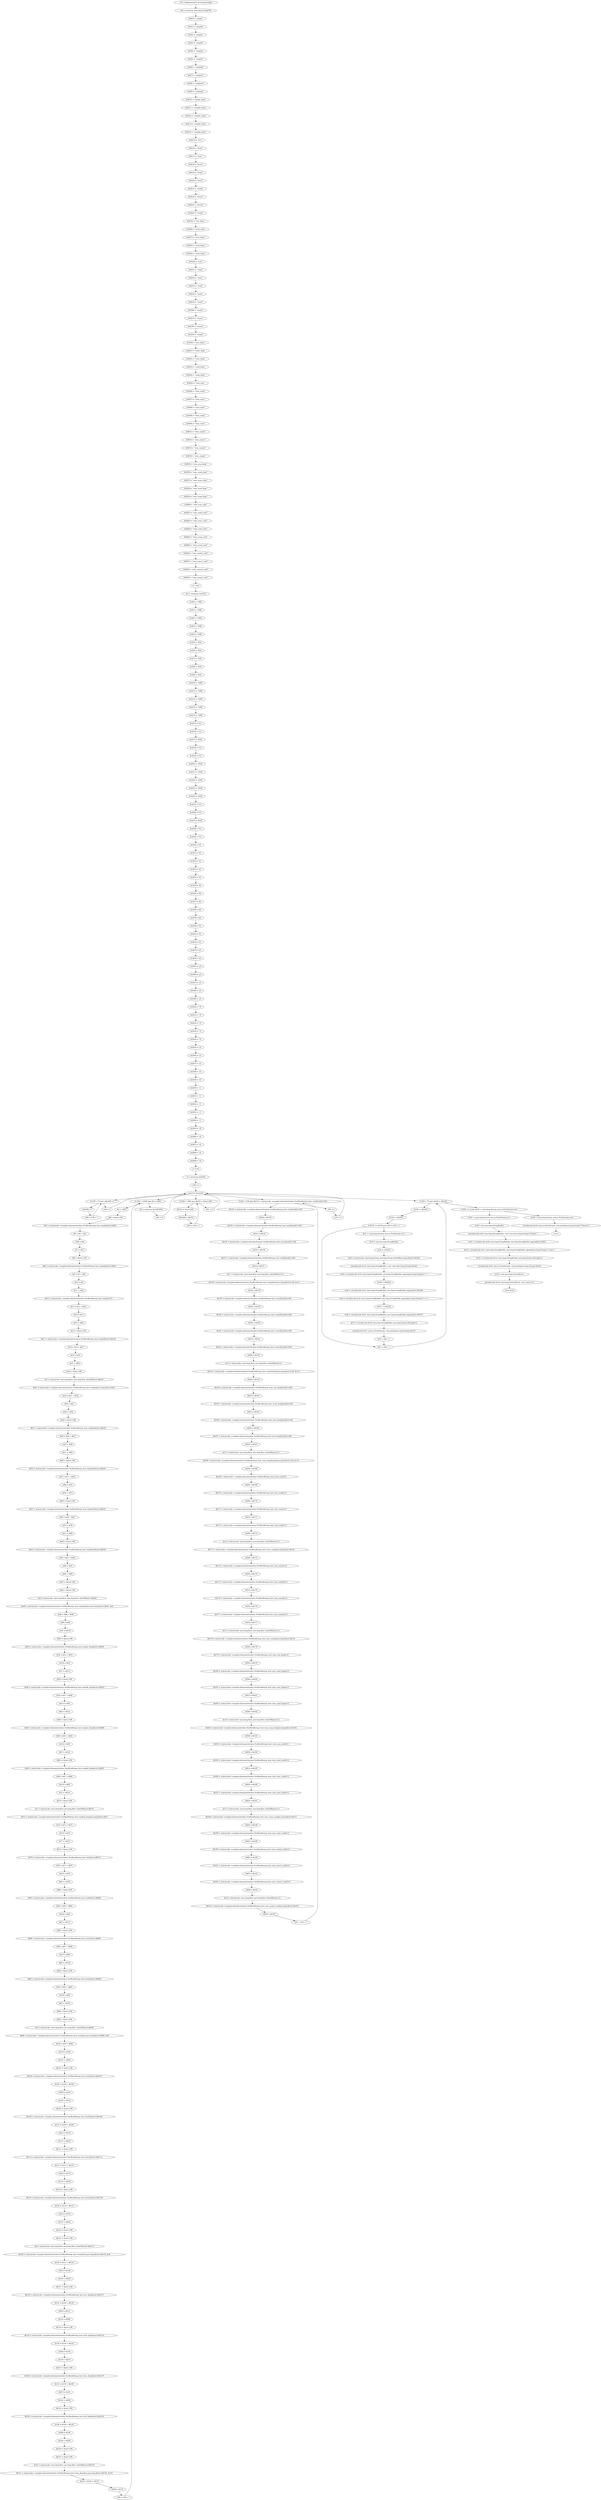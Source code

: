 digraph "unitGraph" {
    "r35 := @parameter0: java.lang.String[]"
    "$r0 = newarray (java.lang.String)[70]"
    "$r0[0] = \"simple\""
    "$r0[1] = \"simpleb\""
    "$r0[2] = \"simplec\""
    "$r0[3] = \"simplef\""
    "$r0[4] = \"simplep\""
    "$r0[5] = \"simple2\""
    "$r0[6] = \"simpleb2\""
    "$r0[7] = \"simplec2\""
    "$r0[8] = \"simplem2\""
    "$r0[9] = \"simplep2\""
    "$r0[10] = \"simple_deop\""
    "$r0[11] = \"simpleb_deop\""
    "$r0[12] = \"simplec_deop\""
    "$r0[13] = \"simplef_deop\""
    "$r0[14] = \"simplep_deop\""
    "$r0[15] = \"test\""
    "$r0[16] = \"testb\""
    "$r0[17] = \"testc\""
    "$r0[18] = \"testm\""
    "$r0[19] = \"testp\""
    "$r0[20] = \"test2\""
    "$r0[21] = \"testb2\""
    "$r0[22] = \"testc2\""
    "$r0[23] = \"testm2\""
    "$r0[24] = \"testp2\""
    "$r0[25] = \"test_deop\""
    "$r0[26] = \"testb_deop\""
    "$r0[27] = \"testc_deop\""
    "$r0[28] = \"testf_deop\""
    "$r0[29] = \"testp_deop\""
    "$r0[30] = \"sum\""
    "$r0[31] = \"sumb\""
    "$r0[32] = \"sumc\""
    "$r0[33] = \"sumf\""
    "$r0[34] = \"sump\""
    "$r0[35] = \"sum2\""
    "$r0[36] = \"sumb2\""
    "$r0[37] = \"sumc2\""
    "$r0[38] = \"summ2\""
    "$r0[39] = \"sump2\""
    "$r0[40] = \"sum_deop\""
    "$r0[41] = \"sumb_deop\""
    "$r0[42] = \"sumc_deop\""
    "$r0[43] = \"sumf_deop\""
    "$r0[44] = \"sump_deop\""
    "$r0[45] = \"remi_sum\""
    "$r0[46] = \"remi_sumb\""
    "$r0[47] = \"remi_sumc\""
    "$r0[48] = \"remi_sumf\""
    "$r0[49] = \"remi_sump\""
    "$r0[50] = \"remi_sum2\""
    "$r0[51] = \"remi_sumb2\""
    "$r0[52] = \"remi_sumc2\""
    "$r0[53] = \"remi_summ2\""
    "$r0[54] = \"remi_sump2\""
    "$r0[55] = \"remi_sum_deop\""
    "$r0[56] = \"remi_sumb_deop\""
    "$r0[57] = \"remi_sumc_deop\""
    "$r0[58] = \"remi_sumf_deop\""
    "$r0[59] = \"remi_sump_deop\""
    "$r0[60] = \"remi_sum_cond\""
    "$r0[61] = \"remi_sumb_cond\""
    "$r0[62] = \"remi_sumc_cond\""
    "$r0[63] = \"remi_sumf_cond\""
    "$r0[64] = \"remi_sump_cond\""
    "$r0[65] = \"remi_sum2_cond\""
    "$r0[66] = \"remi_sumb2_cond\""
    "$r0[67] = \"remi_sumc2_cond\""
    "$r0[68] = \"remi_summ2_cond\""
    "$r0[69] = \"remi_sump2_cond\""
    "r1 = $r0"
    "$r2 = newarray (int)[70]"
    "$r2[0] = -5488"
    "$r2[1] = -5488"
    "$r2[2] = 12000"
    "$r2[3] = -5488"
    "$r2[4] = -5488"
    "$r2[5] = 1024"
    "$r2[6] = 1024"
    "$r2[7] = -5552"
    "$r2[8] = 1024"
    "$r2[9] = 1024"
    "$r2[10] = -5488"
    "$r2[11] = -5488"
    "$r2[12] = 12000"
    "$r2[13] = -5488"
    "$r2[14] = -5488"
    "$r2[15] = 512"
    "$r2[16] = 512"
    "$r2[17] = 6256"
    "$r2[18] = 512"
    "$r2[19] = 512"
    "$r2[20] = 13024"
    "$r2[21] = 13024"
    "$r2[22] = -5584"
    "$r2[23] = 13024"
    "$r2[24] = 13024"
    "$r2[25] = 512"
    "$r2[26] = 512"
    "$r2[27] = 6256"
    "$r2[28] = 512"
    "$r2[29] = 512"
    "$r2[30] = 45"
    "$r2[31] = 45"
    "$r2[32] = 45"
    "$r2[33] = 45"
    "$r2[34] = 45"
    "$r2[35] = 66"
    "$r2[36] = 66"
    "$r2[37] = 66"
    "$r2[38] = 66"
    "$r2[39] = 66"
    "$r2[40] = 45"
    "$r2[41] = 45"
    "$r2[42] = 45"
    "$r2[43] = 45"
    "$r2[44] = 45"
    "$r2[45] = -23"
    "$r2[46] = -23"
    "$r2[47] = -23"
    "$r2[48] = -23"
    "$r2[49] = -23"
    "$r2[50] = -70"
    "$r2[51] = -70"
    "$r2[52] = -70"
    "$r2[53] = -70"
    "$r2[54] = -70"
    "$r2[55] = -23"
    "$r2[56] = -23"
    "$r2[57] = -23"
    "$r2[58] = -23"
    "$r2[59] = -23"
    "$r2[60] = -11"
    "$r2[61] = -11"
    "$r2[62] = -11"
    "$r2[63] = -11"
    "$r2[64] = -11"
    "$r2[65] = -34"
    "$r2[66] = -34"
    "$r2[67] = -34"
    "$r2[68] = -34"
    "$r2[69] = -34"
    "r3 = $r2"
    "r4 = newarray (int)[70]"
    "i198 = 0"
    "goto [?= (branch)]"
    "r4[i198] = 0"
    "i198 = i198 + 1"
    "if i198 < 70 goto r4[i198] = 0"
    "i199 = 0"
    "$i2 = r4[0]"
    "$b0 = (byte) i199"
    "$b3 = staticinvoke <compiler.eliminateAutobox.TestByteBoxing: byte simple(byte)>($b0)"
    "$i4 = $i2 + $b3"
    "r4[0] = $i4"
    "$i7 = r4[1]"
    "$b5 = (byte) i199"
    "$b8 = staticinvoke <compiler.eliminateAutobox.TestByteBoxing: byte simpleb(byte)>($b5)"
    "$i9 = $i7 + $b8"
    "r4[1] = $i9"
    "$i11 = r4[2]"
    "$b12 = staticinvoke <compiler.eliminateAutobox.TestByteBoxing: byte simplec()>()"
    "$i13 = $i11 + $b12"
    "r4[2] = $i13"
    "$i16 = r4[3]"
    "$b14 = (byte) i199"
    "$b17 = staticinvoke <compiler.eliminateAutobox.TestByteBoxing: byte simplef(byte)>($b14)"
    "$i18 = $i16 + $b17"
    "r4[3] = $i18"
    "$i21 = r4[4]"
    "$b19 = (byte) i199"
    "$r5 = staticinvoke <java.lang.Byte: java.lang.Byte valueOf(byte)>($b19)"
    "$b22 = staticinvoke <compiler.eliminateAutobox.TestByteBoxing: byte simplep(java.lang.Byte)>($r5)"
    "$i23 = $i21 + $b22"
    "r4[4] = $i23"
    "$i26 = r4[5]"
    "$b24 = (byte) i199"
    "$b27 = staticinvoke <compiler.eliminateAutobox.TestByteBoxing: byte simple2(byte)>($b24)"
    "$i28 = $i26 + $b27"
    "r4[5] = $i28"
    "$i31 = r4[6]"
    "$b29 = (byte) i199"
    "$b32 = staticinvoke <compiler.eliminateAutobox.TestByteBoxing: byte simpleb2(byte)>($b29)"
    "$i33 = $i31 + $b32"
    "r4[6] = $i33"
    "$i36 = r4[7]"
    "$b34 = (byte) i199"
    "$b37 = staticinvoke <compiler.eliminateAutobox.TestByteBoxing: byte simplec2(byte)>($b34)"
    "$i38 = $i36 + $b37"
    "r4[7] = $i38"
    "$i41 = r4[8]"
    "$b39 = (byte) i199"
    "$b42 = staticinvoke <compiler.eliminateAutobox.TestByteBoxing: byte simplem2(byte)>($b39)"
    "$i43 = $i41 + $b42"
    "r4[8] = $i43"
    "$i46 = r4[9]"
    "$b47 = (byte) i199"
    "$b44 = (byte) i199"
    "$r6 = staticinvoke <java.lang.Byte: java.lang.Byte valueOf(byte)>($b44)"
    "$b48 = staticinvoke <compiler.eliminateAutobox.TestByteBoxing: byte simplep2(byte,java.lang.Byte)>($b47, $r6)"
    "$i49 = $i46 + $b48"
    "r4[9] = $i49"
    "$i52 = r4[10]"
    "$b50 = (byte) i199"
    "$b53 = staticinvoke <compiler.eliminateAutobox.TestByteBoxing: byte simple_deop(byte)>($b50)"
    "$i54 = $i52 + $b53"
    "r4[10] = $i54"
    "$i57 = r4[11]"
    "$b55 = (byte) i199"
    "$b58 = staticinvoke <compiler.eliminateAutobox.TestByteBoxing: byte simpleb_deop(byte)>($b55)"
    "$i59 = $i57 + $b58"
    "r4[11] = $i59"
    "$i62 = r4[12]"
    "$b60 = (byte) i199"
    "$b63 = staticinvoke <compiler.eliminateAutobox.TestByteBoxing: byte simplec_deop(byte)>($b60)"
    "$i64 = $i62 + $b63"
    "r4[12] = $i64"
    "$i67 = r4[13]"
    "$b65 = (byte) i199"
    "$b68 = staticinvoke <compiler.eliminateAutobox.TestByteBoxing: byte simplef_deop(byte)>($b65)"
    "$i69 = $i67 + $b68"
    "r4[13] = $i69"
    "$i72 = r4[14]"
    "$b70 = (byte) i199"
    "$r7 = staticinvoke <java.lang.Byte: java.lang.Byte valueOf(byte)>($b70)"
    "$b73 = staticinvoke <compiler.eliminateAutobox.TestByteBoxing: byte simplep_deop(java.lang.Byte)>($r7)"
    "$i74 = $i72 + $b73"
    "r4[14] = $i74"
    "$i77 = r4[15]"
    "$b75 = (byte) i199"
    "$b78 = staticinvoke <compiler.eliminateAutobox.TestByteBoxing: byte test(byte)>($b75)"
    "$i79 = $i77 + $b78"
    "r4[15] = $i79"
    "$i82 = r4[16]"
    "$b80 = (byte) i199"
    "$b83 = staticinvoke <compiler.eliminateAutobox.TestByteBoxing: byte testb(byte)>($b80)"
    "$i84 = $i82 + $b83"
    "r4[16] = $i84"
    "$i87 = r4[17]"
    "$b85 = (byte) i199"
    "$b88 = staticinvoke <compiler.eliminateAutobox.TestByteBoxing: byte testc(byte)>($b85)"
    "$i89 = $i87 + $b88"
    "r4[17] = $i89"
    "$i92 = r4[18]"
    "$b90 = (byte) i199"
    "$b93 = staticinvoke <compiler.eliminateAutobox.TestByteBoxing: byte testm(byte)>($b90)"
    "$i94 = $i92 + $b93"
    "r4[18] = $i94"
    "$i97 = r4[19]"
    "$b98 = (byte) i199"
    "$b95 = (byte) i199"
    "$r8 = staticinvoke <java.lang.Byte: java.lang.Byte valueOf(byte)>($b95)"
    "$b99 = staticinvoke <compiler.eliminateAutobox.TestByteBoxing: byte testp(byte,java.lang.Byte)>($b98, $r8)"
    "$i100 = $i97 + $b99"
    "r4[19] = $i100"
    "$i103 = r4[20]"
    "$b101 = (byte) i199"
    "$b104 = staticinvoke <compiler.eliminateAutobox.TestByteBoxing: byte test2(byte)>($b101)"
    "$i105 = $i103 + $b104"
    "r4[20] = $i105"
    "$i108 = r4[21]"
    "$b106 = (byte) i199"
    "$b109 = staticinvoke <compiler.eliminateAutobox.TestByteBoxing: byte testb2(byte)>($b106)"
    "$i110 = $i108 + $b109"
    "r4[21] = $i110"
    "$i113 = r4[22]"
    "$b111 = (byte) i199"
    "$b114 = staticinvoke <compiler.eliminateAutobox.TestByteBoxing: byte testc2(byte)>($b111)"
    "$i115 = $i113 + $b114"
    "r4[22] = $i115"
    "$i118 = r4[23]"
    "$b116 = (byte) i199"
    "$b119 = staticinvoke <compiler.eliminateAutobox.TestByteBoxing: byte testm2(byte)>($b116)"
    "$i120 = $i118 + $b119"
    "r4[23] = $i120"
    "$i123 = r4[24]"
    "$b124 = (byte) i199"
    "$b121 = (byte) i199"
    "$r9 = staticinvoke <java.lang.Byte: java.lang.Byte valueOf(byte)>($b121)"
    "$b125 = staticinvoke <compiler.eliminateAutobox.TestByteBoxing: byte testp2(byte,java.lang.Byte)>($b124, $r9)"
    "$i126 = $i123 + $b125"
    "r4[24] = $i126"
    "$i129 = r4[25]"
    "$b127 = (byte) i199"
    "$b130 = staticinvoke <compiler.eliminateAutobox.TestByteBoxing: byte test_deop(byte)>($b127)"
    "$i131 = $i129 + $b130"
    "r4[25] = $i131"
    "$i134 = r4[26]"
    "$b132 = (byte) i199"
    "$b135 = staticinvoke <compiler.eliminateAutobox.TestByteBoxing: byte testb_deop(byte)>($b132)"
    "$i136 = $i134 + $b135"
    "r4[26] = $i136"
    "$i139 = r4[27]"
    "$b137 = (byte) i199"
    "$b140 = staticinvoke <compiler.eliminateAutobox.TestByteBoxing: byte testc_deop(byte)>($b137)"
    "$i141 = $i139 + $b140"
    "r4[27] = $i141"
    "$i144 = r4[28]"
    "$b142 = (byte) i199"
    "$b145 = staticinvoke <compiler.eliminateAutobox.TestByteBoxing: byte testf_deop(byte)>($b142)"
    "$i146 = $i144 + $b145"
    "r4[28] = $i146"
    "$i149 = r4[29]"
    "$b150 = (byte) i199"
    "$b147 = (byte) i199"
    "$r10 = staticinvoke <java.lang.Byte: java.lang.Byte valueOf(byte)>($b147)"
    "$b151 = staticinvoke <compiler.eliminateAutobox.TestByteBoxing: byte testp_deop(byte,java.lang.Byte)>($b150, $r10)"
    "$i152 = $i149 + $b151"
    "r4[29] = $i152"
    "i199 = i199 + 1"
    "if i199 < 12000 goto $i2 = r4[0]"
    "r36 = newarray (byte)[1000]"
    "i200 = 0"
    "$b153 = (byte) i200"
    "r36[i200] = $b153"
    "i200 = i200 + 1"
    "if i200 < 1000 goto $b153 = (byte) i200"
    "i201 = 0"
    "$b154 = staticinvoke <compiler.eliminateAutobox.TestByteBoxing: byte sum(byte[])>(r36)"
    "r4[30] = $b154"
    "$b155 = staticinvoke <compiler.eliminateAutobox.TestByteBoxing: byte sumb(byte[])>(r36)"
    "r4[31] = $b155"
    "$b156 = staticinvoke <compiler.eliminateAutobox.TestByteBoxing: byte sumc(byte[])>(r36)"
    "r4[32] = $b156"
    "$b157 = staticinvoke <compiler.eliminateAutobox.TestByteBoxing: byte sumf(byte[])>(r36)"
    "r4[33] = $b157"
    "$r11 = staticinvoke <java.lang.Byte: java.lang.Byte valueOf(byte)>(1)"
    "$b158 = staticinvoke <compiler.eliminateAutobox.TestByteBoxing: byte sump(byte[],java.lang.Byte)>(r36, $r11)"
    "r4[34] = $b158"
    "$b159 = staticinvoke <compiler.eliminateAutobox.TestByteBoxing: byte sum2(byte[])>(r36)"
    "r4[35] = $b159"
    "$b160 = staticinvoke <compiler.eliminateAutobox.TestByteBoxing: byte sumb2(byte[])>(r36)"
    "r4[36] = $b160"
    "$b161 = staticinvoke <compiler.eliminateAutobox.TestByteBoxing: byte sumc2(byte[])>(r36)"
    "r4[37] = $b161"
    "$b162 = staticinvoke <compiler.eliminateAutobox.TestByteBoxing: byte summ2(byte[])>(r36)"
    "r4[38] = $b162"
    "$r12 = staticinvoke <java.lang.Byte: java.lang.Byte valueOf(byte)>(1)"
    "$b163 = staticinvoke <compiler.eliminateAutobox.TestByteBoxing: byte sump2(byte[],java.lang.Byte)>(r36, $r12)"
    "r4[39] = $b163"
    "$b164 = staticinvoke <compiler.eliminateAutobox.TestByteBoxing: byte sum_deop(byte[])>(r36)"
    "r4[40] = $b164"
    "$b165 = staticinvoke <compiler.eliminateAutobox.TestByteBoxing: byte sumb_deop(byte[])>(r36)"
    "r4[41] = $b165"
    "$b166 = staticinvoke <compiler.eliminateAutobox.TestByteBoxing: byte sumc_deop(byte[])>(r36)"
    "r4[42] = $b166"
    "$b167 = staticinvoke <compiler.eliminateAutobox.TestByteBoxing: byte sumf_deop(byte[])>(r36)"
    "r4[43] = $b167"
    "$r13 = staticinvoke <java.lang.Byte: java.lang.Byte valueOf(byte)>(1)"
    "$b168 = staticinvoke <compiler.eliminateAutobox.TestByteBoxing: byte sump_deop(byte[],java.lang.Byte)>(r36, $r13)"
    "r4[44] = $b168"
    "$b169 = staticinvoke <compiler.eliminateAutobox.TestByteBoxing: byte remi_sum()>()"
    "r4[45] = $b169"
    "$b170 = staticinvoke <compiler.eliminateAutobox.TestByteBoxing: byte remi_sumb()>()"
    "r4[46] = $b170"
    "$b171 = staticinvoke <compiler.eliminateAutobox.TestByteBoxing: byte remi_sumc()>()"
    "r4[47] = $b171"
    "$b172 = staticinvoke <compiler.eliminateAutobox.TestByteBoxing: byte remi_sumf()>()"
    "r4[48] = $b172"
    "$r14 = staticinvoke <java.lang.Byte: java.lang.Byte valueOf(byte)>(1)"
    "$b173 = staticinvoke <compiler.eliminateAutobox.TestByteBoxing: byte remi_sump(java.lang.Byte)>($r14)"
    "r4[49] = $b173"
    "$b174 = staticinvoke <compiler.eliminateAutobox.TestByteBoxing: byte remi_sum2()>()"
    "r4[50] = $b174"
    "$b175 = staticinvoke <compiler.eliminateAutobox.TestByteBoxing: byte remi_sumb2()>()"
    "r4[51] = $b175"
    "$b176 = staticinvoke <compiler.eliminateAutobox.TestByteBoxing: byte remi_sumc2()>()"
    "r4[52] = $b176"
    "$b177 = staticinvoke <compiler.eliminateAutobox.TestByteBoxing: byte remi_summ2()>()"
    "r4[53] = $b177"
    "$r15 = staticinvoke <java.lang.Byte: java.lang.Byte valueOf(byte)>(1)"
    "$b178 = staticinvoke <compiler.eliminateAutobox.TestByteBoxing: byte remi_sump2(java.lang.Byte)>($r15)"
    "r4[54] = $b178"
    "$b179 = staticinvoke <compiler.eliminateAutobox.TestByteBoxing: byte remi_sum_deop()>()"
    "r4[55] = $b179"
    "$b180 = staticinvoke <compiler.eliminateAutobox.TestByteBoxing: byte remi_sumb_deop()>()"
    "r4[56] = $b180"
    "$b181 = staticinvoke <compiler.eliminateAutobox.TestByteBoxing: byte remi_sumc_deop()>()"
    "r4[57] = $b181"
    "$b182 = staticinvoke <compiler.eliminateAutobox.TestByteBoxing: byte remi_sumf_deop()>()"
    "r4[58] = $b182"
    "$r16 = staticinvoke <java.lang.Byte: java.lang.Byte valueOf(byte)>(1)"
    "$b183 = staticinvoke <compiler.eliminateAutobox.TestByteBoxing: byte remi_sump_deop(java.lang.Byte)>($r16)"
    "r4[59] = $b183"
    "$b184 = staticinvoke <compiler.eliminateAutobox.TestByteBoxing: byte remi_sum_cond()>()"
    "r4[60] = $b184"
    "$b185 = staticinvoke <compiler.eliminateAutobox.TestByteBoxing: byte remi_sumb_cond()>()"
    "r4[61] = $b185"
    "$b186 = staticinvoke <compiler.eliminateAutobox.TestByteBoxing: byte remi_sumc_cond()>()"
    "r4[62] = $b186"
    "$b187 = staticinvoke <compiler.eliminateAutobox.TestByteBoxing: byte remi_sumf_cond()>()"
    "r4[63] = $b187"
    "$r17 = staticinvoke <java.lang.Byte: java.lang.Byte valueOf(byte)>(1)"
    "$b188 = staticinvoke <compiler.eliminateAutobox.TestByteBoxing: byte remi_sump_cond(java.lang.Byte)>($r17)"
    "r4[64] = $b188"
    "$b189 = staticinvoke <compiler.eliminateAutobox.TestByteBoxing: byte remi_sum2_cond()>()"
    "r4[65] = $b189"
    "$b190 = staticinvoke <compiler.eliminateAutobox.TestByteBoxing: byte remi_sumb2_cond()>()"
    "r4[66] = $b190"
    "$b191 = staticinvoke <compiler.eliminateAutobox.TestByteBoxing: byte remi_sumc2_cond()>()"
    "r4[67] = $b191"
    "$b192 = staticinvoke <compiler.eliminateAutobox.TestByteBoxing: byte remi_summ2_cond()>()"
    "r4[68] = $b192"
    "$r18 = staticinvoke <java.lang.Byte: java.lang.Byte valueOf(byte)>(1)"
    "$b193 = staticinvoke <compiler.eliminateAutobox.TestByteBoxing: byte remi_sump2_cond(java.lang.Byte)>($r18)"
    "r4[69] = $b193"
    "i201 = i201 + 1"
    "if i201 < 100 goto $b154 = staticinvoke <compiler.eliminateAutobox.TestByteBoxing: byte sum(byte[])>(r36)"
    "i202 = 0"
    "i203 = 0"
    "$i195 = r4[i203]"
    "$i194 = r3[i203]"
    "if $i195 == $i194 goto i203 = i203 + 1"
    "$r21 = <java.lang.System: java.io.PrintStream err>"
    "$r19 = new java.lang.StringBuilder"
    "$r20 = r1[i203]"
    "$r22 = staticinvoke <java.lang.String: java.lang.String valueOf(java.lang.Object)>($r20)"
    "specialinvoke $r19.<java.lang.StringBuilder: void <init>(java.lang.String)>($r22)"
    "$r23 = virtualinvoke $r19.<java.lang.StringBuilder: java.lang.StringBuilder append(java.lang.String)>(\": \")"
    "$i196 = r4[i203]"
    "$r24 = virtualinvoke $r23.<java.lang.StringBuilder: java.lang.StringBuilder append(int)>($i196)"
    "$r25 = virtualinvoke $r24.<java.lang.StringBuilder: java.lang.StringBuilder append(java.lang.String)>(\" != \")"
    "$i197 = r3[i203]"
    "$r26 = virtualinvoke $r25.<java.lang.StringBuilder: java.lang.StringBuilder append(int)>($i197)"
    "$r27 = virtualinvoke $r26.<java.lang.StringBuilder: java.lang.String toString()>()"
    "virtualinvoke $r21.<java.io.PrintStream: void println(java.lang.String)>($r27)"
    "i202 = i202 + 1"
    "i203 = i203 + 1"
    "if i203 < 70 goto $i195 = r4[i203]"
    "if i202 <= 0 goto $r28 = <java.lang.System: java.io.PrintStream out>"
    "$r30 = <java.lang.System: java.io.PrintStream err>"
    "$r29 = new java.lang.StringBuilder"
    "specialinvoke $r29.<java.lang.StringBuilder: void <init>(java.lang.String)>(\"Failed \")"
    "$r31 = virtualinvoke $r29.<java.lang.StringBuilder: java.lang.StringBuilder append(int)>(i202)"
    "$r32 = virtualinvoke $r31.<java.lang.StringBuilder: java.lang.StringBuilder append(java.lang.String)>(\" tests.\")"
    "$r33 = virtualinvoke $r32.<java.lang.StringBuilder: java.lang.String toString()>()"
    "virtualinvoke $r30.<java.io.PrintStream: void println(java.lang.String)>($r33)"
    "$r34 = new java.lang.InternalError"
    "specialinvoke $r34.<java.lang.InternalError: void <init>()>()"
    "throw $r34"
    "$r28 = <java.lang.System: java.io.PrintStream out>"
    "virtualinvoke $r28.<java.io.PrintStream: void println(java.lang.String)>(\"Passed.\")"
    "return"
    "r35 := @parameter0: java.lang.String[]"->"$r0 = newarray (java.lang.String)[70]";
    "$r0 = newarray (java.lang.String)[70]"->"$r0[0] = \"simple\"";
    "$r0[0] = \"simple\""->"$r0[1] = \"simpleb\"";
    "$r0[1] = \"simpleb\""->"$r0[2] = \"simplec\"";
    "$r0[2] = \"simplec\""->"$r0[3] = \"simplef\"";
    "$r0[3] = \"simplef\""->"$r0[4] = \"simplep\"";
    "$r0[4] = \"simplep\""->"$r0[5] = \"simple2\"";
    "$r0[5] = \"simple2\""->"$r0[6] = \"simpleb2\"";
    "$r0[6] = \"simpleb2\""->"$r0[7] = \"simplec2\"";
    "$r0[7] = \"simplec2\""->"$r0[8] = \"simplem2\"";
    "$r0[8] = \"simplem2\""->"$r0[9] = \"simplep2\"";
    "$r0[9] = \"simplep2\""->"$r0[10] = \"simple_deop\"";
    "$r0[10] = \"simple_deop\""->"$r0[11] = \"simpleb_deop\"";
    "$r0[11] = \"simpleb_deop\""->"$r0[12] = \"simplec_deop\"";
    "$r0[12] = \"simplec_deop\""->"$r0[13] = \"simplef_deop\"";
    "$r0[13] = \"simplef_deop\""->"$r0[14] = \"simplep_deop\"";
    "$r0[14] = \"simplep_deop\""->"$r0[15] = \"test\"";
    "$r0[15] = \"test\""->"$r0[16] = \"testb\"";
    "$r0[16] = \"testb\""->"$r0[17] = \"testc\"";
    "$r0[17] = \"testc\""->"$r0[18] = \"testm\"";
    "$r0[18] = \"testm\""->"$r0[19] = \"testp\"";
    "$r0[19] = \"testp\""->"$r0[20] = \"test2\"";
    "$r0[20] = \"test2\""->"$r0[21] = \"testb2\"";
    "$r0[21] = \"testb2\""->"$r0[22] = \"testc2\"";
    "$r0[22] = \"testc2\""->"$r0[23] = \"testm2\"";
    "$r0[23] = \"testm2\""->"$r0[24] = \"testp2\"";
    "$r0[24] = \"testp2\""->"$r0[25] = \"test_deop\"";
    "$r0[25] = \"test_deop\""->"$r0[26] = \"testb_deop\"";
    "$r0[26] = \"testb_deop\""->"$r0[27] = \"testc_deop\"";
    "$r0[27] = \"testc_deop\""->"$r0[28] = \"testf_deop\"";
    "$r0[28] = \"testf_deop\""->"$r0[29] = \"testp_deop\"";
    "$r0[29] = \"testp_deop\""->"$r0[30] = \"sum\"";
    "$r0[30] = \"sum\""->"$r0[31] = \"sumb\"";
    "$r0[31] = \"sumb\""->"$r0[32] = \"sumc\"";
    "$r0[32] = \"sumc\""->"$r0[33] = \"sumf\"";
    "$r0[33] = \"sumf\""->"$r0[34] = \"sump\"";
    "$r0[34] = \"sump\""->"$r0[35] = \"sum2\"";
    "$r0[35] = \"sum2\""->"$r0[36] = \"sumb2\"";
    "$r0[36] = \"sumb2\""->"$r0[37] = \"sumc2\"";
    "$r0[37] = \"sumc2\""->"$r0[38] = \"summ2\"";
    "$r0[38] = \"summ2\""->"$r0[39] = \"sump2\"";
    "$r0[39] = \"sump2\""->"$r0[40] = \"sum_deop\"";
    "$r0[40] = \"sum_deop\""->"$r0[41] = \"sumb_deop\"";
    "$r0[41] = \"sumb_deop\""->"$r0[42] = \"sumc_deop\"";
    "$r0[42] = \"sumc_deop\""->"$r0[43] = \"sumf_deop\"";
    "$r0[43] = \"sumf_deop\""->"$r0[44] = \"sump_deop\"";
    "$r0[44] = \"sump_deop\""->"$r0[45] = \"remi_sum\"";
    "$r0[45] = \"remi_sum\""->"$r0[46] = \"remi_sumb\"";
    "$r0[46] = \"remi_sumb\""->"$r0[47] = \"remi_sumc\"";
    "$r0[47] = \"remi_sumc\""->"$r0[48] = \"remi_sumf\"";
    "$r0[48] = \"remi_sumf\""->"$r0[49] = \"remi_sump\"";
    "$r0[49] = \"remi_sump\""->"$r0[50] = \"remi_sum2\"";
    "$r0[50] = \"remi_sum2\""->"$r0[51] = \"remi_sumb2\"";
    "$r0[51] = \"remi_sumb2\""->"$r0[52] = \"remi_sumc2\"";
    "$r0[52] = \"remi_sumc2\""->"$r0[53] = \"remi_summ2\"";
    "$r0[53] = \"remi_summ2\""->"$r0[54] = \"remi_sump2\"";
    "$r0[54] = \"remi_sump2\""->"$r0[55] = \"remi_sum_deop\"";
    "$r0[55] = \"remi_sum_deop\""->"$r0[56] = \"remi_sumb_deop\"";
    "$r0[56] = \"remi_sumb_deop\""->"$r0[57] = \"remi_sumc_deop\"";
    "$r0[57] = \"remi_sumc_deop\""->"$r0[58] = \"remi_sumf_deop\"";
    "$r0[58] = \"remi_sumf_deop\""->"$r0[59] = \"remi_sump_deop\"";
    "$r0[59] = \"remi_sump_deop\""->"$r0[60] = \"remi_sum_cond\"";
    "$r0[60] = \"remi_sum_cond\""->"$r0[61] = \"remi_sumb_cond\"";
    "$r0[61] = \"remi_sumb_cond\""->"$r0[62] = \"remi_sumc_cond\"";
    "$r0[62] = \"remi_sumc_cond\""->"$r0[63] = \"remi_sumf_cond\"";
    "$r0[63] = \"remi_sumf_cond\""->"$r0[64] = \"remi_sump_cond\"";
    "$r0[64] = \"remi_sump_cond\""->"$r0[65] = \"remi_sum2_cond\"";
    "$r0[65] = \"remi_sum2_cond\""->"$r0[66] = \"remi_sumb2_cond\"";
    "$r0[66] = \"remi_sumb2_cond\""->"$r0[67] = \"remi_sumc2_cond\"";
    "$r0[67] = \"remi_sumc2_cond\""->"$r0[68] = \"remi_summ2_cond\"";
    "$r0[68] = \"remi_summ2_cond\""->"$r0[69] = \"remi_sump2_cond\"";
    "$r0[69] = \"remi_sump2_cond\""->"r1 = $r0";
    "r1 = $r0"->"$r2 = newarray (int)[70]";
    "$r2 = newarray (int)[70]"->"$r2[0] = -5488";
    "$r2[0] = -5488"->"$r2[1] = -5488";
    "$r2[1] = -5488"->"$r2[2] = 12000";
    "$r2[2] = 12000"->"$r2[3] = -5488";
    "$r2[3] = -5488"->"$r2[4] = -5488";
    "$r2[4] = -5488"->"$r2[5] = 1024";
    "$r2[5] = 1024"->"$r2[6] = 1024";
    "$r2[6] = 1024"->"$r2[7] = -5552";
    "$r2[7] = -5552"->"$r2[8] = 1024";
    "$r2[8] = 1024"->"$r2[9] = 1024";
    "$r2[9] = 1024"->"$r2[10] = -5488";
    "$r2[10] = -5488"->"$r2[11] = -5488";
    "$r2[11] = -5488"->"$r2[12] = 12000";
    "$r2[12] = 12000"->"$r2[13] = -5488";
    "$r2[13] = -5488"->"$r2[14] = -5488";
    "$r2[14] = -5488"->"$r2[15] = 512";
    "$r2[15] = 512"->"$r2[16] = 512";
    "$r2[16] = 512"->"$r2[17] = 6256";
    "$r2[17] = 6256"->"$r2[18] = 512";
    "$r2[18] = 512"->"$r2[19] = 512";
    "$r2[19] = 512"->"$r2[20] = 13024";
    "$r2[20] = 13024"->"$r2[21] = 13024";
    "$r2[21] = 13024"->"$r2[22] = -5584";
    "$r2[22] = -5584"->"$r2[23] = 13024";
    "$r2[23] = 13024"->"$r2[24] = 13024";
    "$r2[24] = 13024"->"$r2[25] = 512";
    "$r2[25] = 512"->"$r2[26] = 512";
    "$r2[26] = 512"->"$r2[27] = 6256";
    "$r2[27] = 6256"->"$r2[28] = 512";
    "$r2[28] = 512"->"$r2[29] = 512";
    "$r2[29] = 512"->"$r2[30] = 45";
    "$r2[30] = 45"->"$r2[31] = 45";
    "$r2[31] = 45"->"$r2[32] = 45";
    "$r2[32] = 45"->"$r2[33] = 45";
    "$r2[33] = 45"->"$r2[34] = 45";
    "$r2[34] = 45"->"$r2[35] = 66";
    "$r2[35] = 66"->"$r2[36] = 66";
    "$r2[36] = 66"->"$r2[37] = 66";
    "$r2[37] = 66"->"$r2[38] = 66";
    "$r2[38] = 66"->"$r2[39] = 66";
    "$r2[39] = 66"->"$r2[40] = 45";
    "$r2[40] = 45"->"$r2[41] = 45";
    "$r2[41] = 45"->"$r2[42] = 45";
    "$r2[42] = 45"->"$r2[43] = 45";
    "$r2[43] = 45"->"$r2[44] = 45";
    "$r2[44] = 45"->"$r2[45] = -23";
    "$r2[45] = -23"->"$r2[46] = -23";
    "$r2[46] = -23"->"$r2[47] = -23";
    "$r2[47] = -23"->"$r2[48] = -23";
    "$r2[48] = -23"->"$r2[49] = -23";
    "$r2[49] = -23"->"$r2[50] = -70";
    "$r2[50] = -70"->"$r2[51] = -70";
    "$r2[51] = -70"->"$r2[52] = -70";
    "$r2[52] = -70"->"$r2[53] = -70";
    "$r2[53] = -70"->"$r2[54] = -70";
    "$r2[54] = -70"->"$r2[55] = -23";
    "$r2[55] = -23"->"$r2[56] = -23";
    "$r2[56] = -23"->"$r2[57] = -23";
    "$r2[57] = -23"->"$r2[58] = -23";
    "$r2[58] = -23"->"$r2[59] = -23";
    "$r2[59] = -23"->"$r2[60] = -11";
    "$r2[60] = -11"->"$r2[61] = -11";
    "$r2[61] = -11"->"$r2[62] = -11";
    "$r2[62] = -11"->"$r2[63] = -11";
    "$r2[63] = -11"->"$r2[64] = -11";
    "$r2[64] = -11"->"$r2[65] = -34";
    "$r2[65] = -34"->"$r2[66] = -34";
    "$r2[66] = -34"->"$r2[67] = -34";
    "$r2[67] = -34"->"$r2[68] = -34";
    "$r2[68] = -34"->"$r2[69] = -34";
    "$r2[69] = -34"->"r3 = $r2";
    "r3 = $r2"->"r4 = newarray (int)[70]";
    "r4 = newarray (int)[70]"->"i198 = 0";
    "i198 = 0"->"goto [?= (branch)]";
    "goto [?= (branch)]"->"if i198 < 70 goto r4[i198] = 0";
    "r4[i198] = 0"->"i198 = i198 + 1";
    "i198 = i198 + 1"->"if i198 < 70 goto r4[i198] = 0";
    "if i198 < 70 goto r4[i198] = 0"->"i199 = 0";
    "if i198 < 70 goto r4[i198] = 0"->"r4[i198] = 0";
    "i199 = 0"->"goto [?= (branch)]";
    "goto [?= (branch)]"->"if i199 < 12000 goto $i2 = r4[0]";
    "$i2 = r4[0]"->"$b0 = (byte) i199";
    "$b0 = (byte) i199"->"$b3 = staticinvoke <compiler.eliminateAutobox.TestByteBoxing: byte simple(byte)>($b0)";
    "$b3 = staticinvoke <compiler.eliminateAutobox.TestByteBoxing: byte simple(byte)>($b0)"->"$i4 = $i2 + $b3";
    "$i4 = $i2 + $b3"->"r4[0] = $i4";
    "r4[0] = $i4"->"$i7 = r4[1]";
    "$i7 = r4[1]"->"$b5 = (byte) i199";
    "$b5 = (byte) i199"->"$b8 = staticinvoke <compiler.eliminateAutobox.TestByteBoxing: byte simpleb(byte)>($b5)";
    "$b8 = staticinvoke <compiler.eliminateAutobox.TestByteBoxing: byte simpleb(byte)>($b5)"->"$i9 = $i7 + $b8";
    "$i9 = $i7 + $b8"->"r4[1] = $i9";
    "r4[1] = $i9"->"$i11 = r4[2]";
    "$i11 = r4[2]"->"$b12 = staticinvoke <compiler.eliminateAutobox.TestByteBoxing: byte simplec()>()";
    "$b12 = staticinvoke <compiler.eliminateAutobox.TestByteBoxing: byte simplec()>()"->"$i13 = $i11 + $b12";
    "$i13 = $i11 + $b12"->"r4[2] = $i13";
    "r4[2] = $i13"->"$i16 = r4[3]";
    "$i16 = r4[3]"->"$b14 = (byte) i199";
    "$b14 = (byte) i199"->"$b17 = staticinvoke <compiler.eliminateAutobox.TestByteBoxing: byte simplef(byte)>($b14)";
    "$b17 = staticinvoke <compiler.eliminateAutobox.TestByteBoxing: byte simplef(byte)>($b14)"->"$i18 = $i16 + $b17";
    "$i18 = $i16 + $b17"->"r4[3] = $i18";
    "r4[3] = $i18"->"$i21 = r4[4]";
    "$i21 = r4[4]"->"$b19 = (byte) i199";
    "$b19 = (byte) i199"->"$r5 = staticinvoke <java.lang.Byte: java.lang.Byte valueOf(byte)>($b19)";
    "$r5 = staticinvoke <java.lang.Byte: java.lang.Byte valueOf(byte)>($b19)"->"$b22 = staticinvoke <compiler.eliminateAutobox.TestByteBoxing: byte simplep(java.lang.Byte)>($r5)";
    "$b22 = staticinvoke <compiler.eliminateAutobox.TestByteBoxing: byte simplep(java.lang.Byte)>($r5)"->"$i23 = $i21 + $b22";
    "$i23 = $i21 + $b22"->"r4[4] = $i23";
    "r4[4] = $i23"->"$i26 = r4[5]";
    "$i26 = r4[5]"->"$b24 = (byte) i199";
    "$b24 = (byte) i199"->"$b27 = staticinvoke <compiler.eliminateAutobox.TestByteBoxing: byte simple2(byte)>($b24)";
    "$b27 = staticinvoke <compiler.eliminateAutobox.TestByteBoxing: byte simple2(byte)>($b24)"->"$i28 = $i26 + $b27";
    "$i28 = $i26 + $b27"->"r4[5] = $i28";
    "r4[5] = $i28"->"$i31 = r4[6]";
    "$i31 = r4[6]"->"$b29 = (byte) i199";
    "$b29 = (byte) i199"->"$b32 = staticinvoke <compiler.eliminateAutobox.TestByteBoxing: byte simpleb2(byte)>($b29)";
    "$b32 = staticinvoke <compiler.eliminateAutobox.TestByteBoxing: byte simpleb2(byte)>($b29)"->"$i33 = $i31 + $b32";
    "$i33 = $i31 + $b32"->"r4[6] = $i33";
    "r4[6] = $i33"->"$i36 = r4[7]";
    "$i36 = r4[7]"->"$b34 = (byte) i199";
    "$b34 = (byte) i199"->"$b37 = staticinvoke <compiler.eliminateAutobox.TestByteBoxing: byte simplec2(byte)>($b34)";
    "$b37 = staticinvoke <compiler.eliminateAutobox.TestByteBoxing: byte simplec2(byte)>($b34)"->"$i38 = $i36 + $b37";
    "$i38 = $i36 + $b37"->"r4[7] = $i38";
    "r4[7] = $i38"->"$i41 = r4[8]";
    "$i41 = r4[8]"->"$b39 = (byte) i199";
    "$b39 = (byte) i199"->"$b42 = staticinvoke <compiler.eliminateAutobox.TestByteBoxing: byte simplem2(byte)>($b39)";
    "$b42 = staticinvoke <compiler.eliminateAutobox.TestByteBoxing: byte simplem2(byte)>($b39)"->"$i43 = $i41 + $b42";
    "$i43 = $i41 + $b42"->"r4[8] = $i43";
    "r4[8] = $i43"->"$i46 = r4[9]";
    "$i46 = r4[9]"->"$b47 = (byte) i199";
    "$b47 = (byte) i199"->"$b44 = (byte) i199";
    "$b44 = (byte) i199"->"$r6 = staticinvoke <java.lang.Byte: java.lang.Byte valueOf(byte)>($b44)";
    "$r6 = staticinvoke <java.lang.Byte: java.lang.Byte valueOf(byte)>($b44)"->"$b48 = staticinvoke <compiler.eliminateAutobox.TestByteBoxing: byte simplep2(byte,java.lang.Byte)>($b47, $r6)";
    "$b48 = staticinvoke <compiler.eliminateAutobox.TestByteBoxing: byte simplep2(byte,java.lang.Byte)>($b47, $r6)"->"$i49 = $i46 + $b48";
    "$i49 = $i46 + $b48"->"r4[9] = $i49";
    "r4[9] = $i49"->"$i52 = r4[10]";
    "$i52 = r4[10]"->"$b50 = (byte) i199";
    "$b50 = (byte) i199"->"$b53 = staticinvoke <compiler.eliminateAutobox.TestByteBoxing: byte simple_deop(byte)>($b50)";
    "$b53 = staticinvoke <compiler.eliminateAutobox.TestByteBoxing: byte simple_deop(byte)>($b50)"->"$i54 = $i52 + $b53";
    "$i54 = $i52 + $b53"->"r4[10] = $i54";
    "r4[10] = $i54"->"$i57 = r4[11]";
    "$i57 = r4[11]"->"$b55 = (byte) i199";
    "$b55 = (byte) i199"->"$b58 = staticinvoke <compiler.eliminateAutobox.TestByteBoxing: byte simpleb_deop(byte)>($b55)";
    "$b58 = staticinvoke <compiler.eliminateAutobox.TestByteBoxing: byte simpleb_deop(byte)>($b55)"->"$i59 = $i57 + $b58";
    "$i59 = $i57 + $b58"->"r4[11] = $i59";
    "r4[11] = $i59"->"$i62 = r4[12]";
    "$i62 = r4[12]"->"$b60 = (byte) i199";
    "$b60 = (byte) i199"->"$b63 = staticinvoke <compiler.eliminateAutobox.TestByteBoxing: byte simplec_deop(byte)>($b60)";
    "$b63 = staticinvoke <compiler.eliminateAutobox.TestByteBoxing: byte simplec_deop(byte)>($b60)"->"$i64 = $i62 + $b63";
    "$i64 = $i62 + $b63"->"r4[12] = $i64";
    "r4[12] = $i64"->"$i67 = r4[13]";
    "$i67 = r4[13]"->"$b65 = (byte) i199";
    "$b65 = (byte) i199"->"$b68 = staticinvoke <compiler.eliminateAutobox.TestByteBoxing: byte simplef_deop(byte)>($b65)";
    "$b68 = staticinvoke <compiler.eliminateAutobox.TestByteBoxing: byte simplef_deop(byte)>($b65)"->"$i69 = $i67 + $b68";
    "$i69 = $i67 + $b68"->"r4[13] = $i69";
    "r4[13] = $i69"->"$i72 = r4[14]";
    "$i72 = r4[14]"->"$b70 = (byte) i199";
    "$b70 = (byte) i199"->"$r7 = staticinvoke <java.lang.Byte: java.lang.Byte valueOf(byte)>($b70)";
    "$r7 = staticinvoke <java.lang.Byte: java.lang.Byte valueOf(byte)>($b70)"->"$b73 = staticinvoke <compiler.eliminateAutobox.TestByteBoxing: byte simplep_deop(java.lang.Byte)>($r7)";
    "$b73 = staticinvoke <compiler.eliminateAutobox.TestByteBoxing: byte simplep_deop(java.lang.Byte)>($r7)"->"$i74 = $i72 + $b73";
    "$i74 = $i72 + $b73"->"r4[14] = $i74";
    "r4[14] = $i74"->"$i77 = r4[15]";
    "$i77 = r4[15]"->"$b75 = (byte) i199";
    "$b75 = (byte) i199"->"$b78 = staticinvoke <compiler.eliminateAutobox.TestByteBoxing: byte test(byte)>($b75)";
    "$b78 = staticinvoke <compiler.eliminateAutobox.TestByteBoxing: byte test(byte)>($b75)"->"$i79 = $i77 + $b78";
    "$i79 = $i77 + $b78"->"r4[15] = $i79";
    "r4[15] = $i79"->"$i82 = r4[16]";
    "$i82 = r4[16]"->"$b80 = (byte) i199";
    "$b80 = (byte) i199"->"$b83 = staticinvoke <compiler.eliminateAutobox.TestByteBoxing: byte testb(byte)>($b80)";
    "$b83 = staticinvoke <compiler.eliminateAutobox.TestByteBoxing: byte testb(byte)>($b80)"->"$i84 = $i82 + $b83";
    "$i84 = $i82 + $b83"->"r4[16] = $i84";
    "r4[16] = $i84"->"$i87 = r4[17]";
    "$i87 = r4[17]"->"$b85 = (byte) i199";
    "$b85 = (byte) i199"->"$b88 = staticinvoke <compiler.eliminateAutobox.TestByteBoxing: byte testc(byte)>($b85)";
    "$b88 = staticinvoke <compiler.eliminateAutobox.TestByteBoxing: byte testc(byte)>($b85)"->"$i89 = $i87 + $b88";
    "$i89 = $i87 + $b88"->"r4[17] = $i89";
    "r4[17] = $i89"->"$i92 = r4[18]";
    "$i92 = r4[18]"->"$b90 = (byte) i199";
    "$b90 = (byte) i199"->"$b93 = staticinvoke <compiler.eliminateAutobox.TestByteBoxing: byte testm(byte)>($b90)";
    "$b93 = staticinvoke <compiler.eliminateAutobox.TestByteBoxing: byte testm(byte)>($b90)"->"$i94 = $i92 + $b93";
    "$i94 = $i92 + $b93"->"r4[18] = $i94";
    "r4[18] = $i94"->"$i97 = r4[19]";
    "$i97 = r4[19]"->"$b98 = (byte) i199";
    "$b98 = (byte) i199"->"$b95 = (byte) i199";
    "$b95 = (byte) i199"->"$r8 = staticinvoke <java.lang.Byte: java.lang.Byte valueOf(byte)>($b95)";
    "$r8 = staticinvoke <java.lang.Byte: java.lang.Byte valueOf(byte)>($b95)"->"$b99 = staticinvoke <compiler.eliminateAutobox.TestByteBoxing: byte testp(byte,java.lang.Byte)>($b98, $r8)";
    "$b99 = staticinvoke <compiler.eliminateAutobox.TestByteBoxing: byte testp(byte,java.lang.Byte)>($b98, $r8)"->"$i100 = $i97 + $b99";
    "$i100 = $i97 + $b99"->"r4[19] = $i100";
    "r4[19] = $i100"->"$i103 = r4[20]";
    "$i103 = r4[20]"->"$b101 = (byte) i199";
    "$b101 = (byte) i199"->"$b104 = staticinvoke <compiler.eliminateAutobox.TestByteBoxing: byte test2(byte)>($b101)";
    "$b104 = staticinvoke <compiler.eliminateAutobox.TestByteBoxing: byte test2(byte)>($b101)"->"$i105 = $i103 + $b104";
    "$i105 = $i103 + $b104"->"r4[20] = $i105";
    "r4[20] = $i105"->"$i108 = r4[21]";
    "$i108 = r4[21]"->"$b106 = (byte) i199";
    "$b106 = (byte) i199"->"$b109 = staticinvoke <compiler.eliminateAutobox.TestByteBoxing: byte testb2(byte)>($b106)";
    "$b109 = staticinvoke <compiler.eliminateAutobox.TestByteBoxing: byte testb2(byte)>($b106)"->"$i110 = $i108 + $b109";
    "$i110 = $i108 + $b109"->"r4[21] = $i110";
    "r4[21] = $i110"->"$i113 = r4[22]";
    "$i113 = r4[22]"->"$b111 = (byte) i199";
    "$b111 = (byte) i199"->"$b114 = staticinvoke <compiler.eliminateAutobox.TestByteBoxing: byte testc2(byte)>($b111)";
    "$b114 = staticinvoke <compiler.eliminateAutobox.TestByteBoxing: byte testc2(byte)>($b111)"->"$i115 = $i113 + $b114";
    "$i115 = $i113 + $b114"->"r4[22] = $i115";
    "r4[22] = $i115"->"$i118 = r4[23]";
    "$i118 = r4[23]"->"$b116 = (byte) i199";
    "$b116 = (byte) i199"->"$b119 = staticinvoke <compiler.eliminateAutobox.TestByteBoxing: byte testm2(byte)>($b116)";
    "$b119 = staticinvoke <compiler.eliminateAutobox.TestByteBoxing: byte testm2(byte)>($b116)"->"$i120 = $i118 + $b119";
    "$i120 = $i118 + $b119"->"r4[23] = $i120";
    "r4[23] = $i120"->"$i123 = r4[24]";
    "$i123 = r4[24]"->"$b124 = (byte) i199";
    "$b124 = (byte) i199"->"$b121 = (byte) i199";
    "$b121 = (byte) i199"->"$r9 = staticinvoke <java.lang.Byte: java.lang.Byte valueOf(byte)>($b121)";
    "$r9 = staticinvoke <java.lang.Byte: java.lang.Byte valueOf(byte)>($b121)"->"$b125 = staticinvoke <compiler.eliminateAutobox.TestByteBoxing: byte testp2(byte,java.lang.Byte)>($b124, $r9)";
    "$b125 = staticinvoke <compiler.eliminateAutobox.TestByteBoxing: byte testp2(byte,java.lang.Byte)>($b124, $r9)"->"$i126 = $i123 + $b125";
    "$i126 = $i123 + $b125"->"r4[24] = $i126";
    "r4[24] = $i126"->"$i129 = r4[25]";
    "$i129 = r4[25]"->"$b127 = (byte) i199";
    "$b127 = (byte) i199"->"$b130 = staticinvoke <compiler.eliminateAutobox.TestByteBoxing: byte test_deop(byte)>($b127)";
    "$b130 = staticinvoke <compiler.eliminateAutobox.TestByteBoxing: byte test_deop(byte)>($b127)"->"$i131 = $i129 + $b130";
    "$i131 = $i129 + $b130"->"r4[25] = $i131";
    "r4[25] = $i131"->"$i134 = r4[26]";
    "$i134 = r4[26]"->"$b132 = (byte) i199";
    "$b132 = (byte) i199"->"$b135 = staticinvoke <compiler.eliminateAutobox.TestByteBoxing: byte testb_deop(byte)>($b132)";
    "$b135 = staticinvoke <compiler.eliminateAutobox.TestByteBoxing: byte testb_deop(byte)>($b132)"->"$i136 = $i134 + $b135";
    "$i136 = $i134 + $b135"->"r4[26] = $i136";
    "r4[26] = $i136"->"$i139 = r4[27]";
    "$i139 = r4[27]"->"$b137 = (byte) i199";
    "$b137 = (byte) i199"->"$b140 = staticinvoke <compiler.eliminateAutobox.TestByteBoxing: byte testc_deop(byte)>($b137)";
    "$b140 = staticinvoke <compiler.eliminateAutobox.TestByteBoxing: byte testc_deop(byte)>($b137)"->"$i141 = $i139 + $b140";
    "$i141 = $i139 + $b140"->"r4[27] = $i141";
    "r4[27] = $i141"->"$i144 = r4[28]";
    "$i144 = r4[28]"->"$b142 = (byte) i199";
    "$b142 = (byte) i199"->"$b145 = staticinvoke <compiler.eliminateAutobox.TestByteBoxing: byte testf_deop(byte)>($b142)";
    "$b145 = staticinvoke <compiler.eliminateAutobox.TestByteBoxing: byte testf_deop(byte)>($b142)"->"$i146 = $i144 + $b145";
    "$i146 = $i144 + $b145"->"r4[28] = $i146";
    "r4[28] = $i146"->"$i149 = r4[29]";
    "$i149 = r4[29]"->"$b150 = (byte) i199";
    "$b150 = (byte) i199"->"$b147 = (byte) i199";
    "$b147 = (byte) i199"->"$r10 = staticinvoke <java.lang.Byte: java.lang.Byte valueOf(byte)>($b147)";
    "$r10 = staticinvoke <java.lang.Byte: java.lang.Byte valueOf(byte)>($b147)"->"$b151 = staticinvoke <compiler.eliminateAutobox.TestByteBoxing: byte testp_deop(byte,java.lang.Byte)>($b150, $r10)";
    "$b151 = staticinvoke <compiler.eliminateAutobox.TestByteBoxing: byte testp_deop(byte,java.lang.Byte)>($b150, $r10)"->"$i152 = $i149 + $b151";
    "$i152 = $i149 + $b151"->"r4[29] = $i152";
    "r4[29] = $i152"->"i199 = i199 + 1";
    "i199 = i199 + 1"->"if i199 < 12000 goto $i2 = r4[0]";
    "if i199 < 12000 goto $i2 = r4[0]"->"r36 = newarray (byte)[1000]";
    "if i199 < 12000 goto $i2 = r4[0]"->"$i2 = r4[0]";
    "r36 = newarray (byte)[1000]"->"i200 = 0";
    "i200 = 0"->"goto [?= (branch)]";
    "goto [?= (branch)]"->"if i200 < 1000 goto $b153 = (byte) i200";
    "$b153 = (byte) i200"->"r36[i200] = $b153";
    "r36[i200] = $b153"->"i200 = i200 + 1";
    "i200 = i200 + 1"->"if i200 < 1000 goto $b153 = (byte) i200";
    "if i200 < 1000 goto $b153 = (byte) i200"->"i201 = 0";
    "if i200 < 1000 goto $b153 = (byte) i200"->"$b153 = (byte) i200";
    "i201 = 0"->"goto [?= (branch)]";
    "goto [?= (branch)]"->"if i201 < 100 goto $b154 = staticinvoke <compiler.eliminateAutobox.TestByteBoxing: byte sum(byte[])>(r36)";
    "$b154 = staticinvoke <compiler.eliminateAutobox.TestByteBoxing: byte sum(byte[])>(r36)"->"r4[30] = $b154";
    "r4[30] = $b154"->"$b155 = staticinvoke <compiler.eliminateAutobox.TestByteBoxing: byte sumb(byte[])>(r36)";
    "$b155 = staticinvoke <compiler.eliminateAutobox.TestByteBoxing: byte sumb(byte[])>(r36)"->"r4[31] = $b155";
    "r4[31] = $b155"->"$b156 = staticinvoke <compiler.eliminateAutobox.TestByteBoxing: byte sumc(byte[])>(r36)";
    "$b156 = staticinvoke <compiler.eliminateAutobox.TestByteBoxing: byte sumc(byte[])>(r36)"->"r4[32] = $b156";
    "r4[32] = $b156"->"$b157 = staticinvoke <compiler.eliminateAutobox.TestByteBoxing: byte sumf(byte[])>(r36)";
    "$b157 = staticinvoke <compiler.eliminateAutobox.TestByteBoxing: byte sumf(byte[])>(r36)"->"r4[33] = $b157";
    "r4[33] = $b157"->"$r11 = staticinvoke <java.lang.Byte: java.lang.Byte valueOf(byte)>(1)";
    "$r11 = staticinvoke <java.lang.Byte: java.lang.Byte valueOf(byte)>(1)"->"$b158 = staticinvoke <compiler.eliminateAutobox.TestByteBoxing: byte sump(byte[],java.lang.Byte)>(r36, $r11)";
    "$b158 = staticinvoke <compiler.eliminateAutobox.TestByteBoxing: byte sump(byte[],java.lang.Byte)>(r36, $r11)"->"r4[34] = $b158";
    "r4[34] = $b158"->"$b159 = staticinvoke <compiler.eliminateAutobox.TestByteBoxing: byte sum2(byte[])>(r36)";
    "$b159 = staticinvoke <compiler.eliminateAutobox.TestByteBoxing: byte sum2(byte[])>(r36)"->"r4[35] = $b159";
    "r4[35] = $b159"->"$b160 = staticinvoke <compiler.eliminateAutobox.TestByteBoxing: byte sumb2(byte[])>(r36)";
    "$b160 = staticinvoke <compiler.eliminateAutobox.TestByteBoxing: byte sumb2(byte[])>(r36)"->"r4[36] = $b160";
    "r4[36] = $b160"->"$b161 = staticinvoke <compiler.eliminateAutobox.TestByteBoxing: byte sumc2(byte[])>(r36)";
    "$b161 = staticinvoke <compiler.eliminateAutobox.TestByteBoxing: byte sumc2(byte[])>(r36)"->"r4[37] = $b161";
    "r4[37] = $b161"->"$b162 = staticinvoke <compiler.eliminateAutobox.TestByteBoxing: byte summ2(byte[])>(r36)";
    "$b162 = staticinvoke <compiler.eliminateAutobox.TestByteBoxing: byte summ2(byte[])>(r36)"->"r4[38] = $b162";
    "r4[38] = $b162"->"$r12 = staticinvoke <java.lang.Byte: java.lang.Byte valueOf(byte)>(1)";
    "$r12 = staticinvoke <java.lang.Byte: java.lang.Byte valueOf(byte)>(1)"->"$b163 = staticinvoke <compiler.eliminateAutobox.TestByteBoxing: byte sump2(byte[],java.lang.Byte)>(r36, $r12)";
    "$b163 = staticinvoke <compiler.eliminateAutobox.TestByteBoxing: byte sump2(byte[],java.lang.Byte)>(r36, $r12)"->"r4[39] = $b163";
    "r4[39] = $b163"->"$b164 = staticinvoke <compiler.eliminateAutobox.TestByteBoxing: byte sum_deop(byte[])>(r36)";
    "$b164 = staticinvoke <compiler.eliminateAutobox.TestByteBoxing: byte sum_deop(byte[])>(r36)"->"r4[40] = $b164";
    "r4[40] = $b164"->"$b165 = staticinvoke <compiler.eliminateAutobox.TestByteBoxing: byte sumb_deop(byte[])>(r36)";
    "$b165 = staticinvoke <compiler.eliminateAutobox.TestByteBoxing: byte sumb_deop(byte[])>(r36)"->"r4[41] = $b165";
    "r4[41] = $b165"->"$b166 = staticinvoke <compiler.eliminateAutobox.TestByteBoxing: byte sumc_deop(byte[])>(r36)";
    "$b166 = staticinvoke <compiler.eliminateAutobox.TestByteBoxing: byte sumc_deop(byte[])>(r36)"->"r4[42] = $b166";
    "r4[42] = $b166"->"$b167 = staticinvoke <compiler.eliminateAutobox.TestByteBoxing: byte sumf_deop(byte[])>(r36)";
    "$b167 = staticinvoke <compiler.eliminateAutobox.TestByteBoxing: byte sumf_deop(byte[])>(r36)"->"r4[43] = $b167";
    "r4[43] = $b167"->"$r13 = staticinvoke <java.lang.Byte: java.lang.Byte valueOf(byte)>(1)";
    "$r13 = staticinvoke <java.lang.Byte: java.lang.Byte valueOf(byte)>(1)"->"$b168 = staticinvoke <compiler.eliminateAutobox.TestByteBoxing: byte sump_deop(byte[],java.lang.Byte)>(r36, $r13)";
    "$b168 = staticinvoke <compiler.eliminateAutobox.TestByteBoxing: byte sump_deop(byte[],java.lang.Byte)>(r36, $r13)"->"r4[44] = $b168";
    "r4[44] = $b168"->"$b169 = staticinvoke <compiler.eliminateAutobox.TestByteBoxing: byte remi_sum()>()";
    "$b169 = staticinvoke <compiler.eliminateAutobox.TestByteBoxing: byte remi_sum()>()"->"r4[45] = $b169";
    "r4[45] = $b169"->"$b170 = staticinvoke <compiler.eliminateAutobox.TestByteBoxing: byte remi_sumb()>()";
    "$b170 = staticinvoke <compiler.eliminateAutobox.TestByteBoxing: byte remi_sumb()>()"->"r4[46] = $b170";
    "r4[46] = $b170"->"$b171 = staticinvoke <compiler.eliminateAutobox.TestByteBoxing: byte remi_sumc()>()";
    "$b171 = staticinvoke <compiler.eliminateAutobox.TestByteBoxing: byte remi_sumc()>()"->"r4[47] = $b171";
    "r4[47] = $b171"->"$b172 = staticinvoke <compiler.eliminateAutobox.TestByteBoxing: byte remi_sumf()>()";
    "$b172 = staticinvoke <compiler.eliminateAutobox.TestByteBoxing: byte remi_sumf()>()"->"r4[48] = $b172";
    "r4[48] = $b172"->"$r14 = staticinvoke <java.lang.Byte: java.lang.Byte valueOf(byte)>(1)";
    "$r14 = staticinvoke <java.lang.Byte: java.lang.Byte valueOf(byte)>(1)"->"$b173 = staticinvoke <compiler.eliminateAutobox.TestByteBoxing: byte remi_sump(java.lang.Byte)>($r14)";
    "$b173 = staticinvoke <compiler.eliminateAutobox.TestByteBoxing: byte remi_sump(java.lang.Byte)>($r14)"->"r4[49] = $b173";
    "r4[49] = $b173"->"$b174 = staticinvoke <compiler.eliminateAutobox.TestByteBoxing: byte remi_sum2()>()";
    "$b174 = staticinvoke <compiler.eliminateAutobox.TestByteBoxing: byte remi_sum2()>()"->"r4[50] = $b174";
    "r4[50] = $b174"->"$b175 = staticinvoke <compiler.eliminateAutobox.TestByteBoxing: byte remi_sumb2()>()";
    "$b175 = staticinvoke <compiler.eliminateAutobox.TestByteBoxing: byte remi_sumb2()>()"->"r4[51] = $b175";
    "r4[51] = $b175"->"$b176 = staticinvoke <compiler.eliminateAutobox.TestByteBoxing: byte remi_sumc2()>()";
    "$b176 = staticinvoke <compiler.eliminateAutobox.TestByteBoxing: byte remi_sumc2()>()"->"r4[52] = $b176";
    "r4[52] = $b176"->"$b177 = staticinvoke <compiler.eliminateAutobox.TestByteBoxing: byte remi_summ2()>()";
    "$b177 = staticinvoke <compiler.eliminateAutobox.TestByteBoxing: byte remi_summ2()>()"->"r4[53] = $b177";
    "r4[53] = $b177"->"$r15 = staticinvoke <java.lang.Byte: java.lang.Byte valueOf(byte)>(1)";
    "$r15 = staticinvoke <java.lang.Byte: java.lang.Byte valueOf(byte)>(1)"->"$b178 = staticinvoke <compiler.eliminateAutobox.TestByteBoxing: byte remi_sump2(java.lang.Byte)>($r15)";
    "$b178 = staticinvoke <compiler.eliminateAutobox.TestByteBoxing: byte remi_sump2(java.lang.Byte)>($r15)"->"r4[54] = $b178";
    "r4[54] = $b178"->"$b179 = staticinvoke <compiler.eliminateAutobox.TestByteBoxing: byte remi_sum_deop()>()";
    "$b179 = staticinvoke <compiler.eliminateAutobox.TestByteBoxing: byte remi_sum_deop()>()"->"r4[55] = $b179";
    "r4[55] = $b179"->"$b180 = staticinvoke <compiler.eliminateAutobox.TestByteBoxing: byte remi_sumb_deop()>()";
    "$b180 = staticinvoke <compiler.eliminateAutobox.TestByteBoxing: byte remi_sumb_deop()>()"->"r4[56] = $b180";
    "r4[56] = $b180"->"$b181 = staticinvoke <compiler.eliminateAutobox.TestByteBoxing: byte remi_sumc_deop()>()";
    "$b181 = staticinvoke <compiler.eliminateAutobox.TestByteBoxing: byte remi_sumc_deop()>()"->"r4[57] = $b181";
    "r4[57] = $b181"->"$b182 = staticinvoke <compiler.eliminateAutobox.TestByteBoxing: byte remi_sumf_deop()>()";
    "$b182 = staticinvoke <compiler.eliminateAutobox.TestByteBoxing: byte remi_sumf_deop()>()"->"r4[58] = $b182";
    "r4[58] = $b182"->"$r16 = staticinvoke <java.lang.Byte: java.lang.Byte valueOf(byte)>(1)";
    "$r16 = staticinvoke <java.lang.Byte: java.lang.Byte valueOf(byte)>(1)"->"$b183 = staticinvoke <compiler.eliminateAutobox.TestByteBoxing: byte remi_sump_deop(java.lang.Byte)>($r16)";
    "$b183 = staticinvoke <compiler.eliminateAutobox.TestByteBoxing: byte remi_sump_deop(java.lang.Byte)>($r16)"->"r4[59] = $b183";
    "r4[59] = $b183"->"$b184 = staticinvoke <compiler.eliminateAutobox.TestByteBoxing: byte remi_sum_cond()>()";
    "$b184 = staticinvoke <compiler.eliminateAutobox.TestByteBoxing: byte remi_sum_cond()>()"->"r4[60] = $b184";
    "r4[60] = $b184"->"$b185 = staticinvoke <compiler.eliminateAutobox.TestByteBoxing: byte remi_sumb_cond()>()";
    "$b185 = staticinvoke <compiler.eliminateAutobox.TestByteBoxing: byte remi_sumb_cond()>()"->"r4[61] = $b185";
    "r4[61] = $b185"->"$b186 = staticinvoke <compiler.eliminateAutobox.TestByteBoxing: byte remi_sumc_cond()>()";
    "$b186 = staticinvoke <compiler.eliminateAutobox.TestByteBoxing: byte remi_sumc_cond()>()"->"r4[62] = $b186";
    "r4[62] = $b186"->"$b187 = staticinvoke <compiler.eliminateAutobox.TestByteBoxing: byte remi_sumf_cond()>()";
    "$b187 = staticinvoke <compiler.eliminateAutobox.TestByteBoxing: byte remi_sumf_cond()>()"->"r4[63] = $b187";
    "r4[63] = $b187"->"$r17 = staticinvoke <java.lang.Byte: java.lang.Byte valueOf(byte)>(1)";
    "$r17 = staticinvoke <java.lang.Byte: java.lang.Byte valueOf(byte)>(1)"->"$b188 = staticinvoke <compiler.eliminateAutobox.TestByteBoxing: byte remi_sump_cond(java.lang.Byte)>($r17)";
    "$b188 = staticinvoke <compiler.eliminateAutobox.TestByteBoxing: byte remi_sump_cond(java.lang.Byte)>($r17)"->"r4[64] = $b188";
    "r4[64] = $b188"->"$b189 = staticinvoke <compiler.eliminateAutobox.TestByteBoxing: byte remi_sum2_cond()>()";
    "$b189 = staticinvoke <compiler.eliminateAutobox.TestByteBoxing: byte remi_sum2_cond()>()"->"r4[65] = $b189";
    "r4[65] = $b189"->"$b190 = staticinvoke <compiler.eliminateAutobox.TestByteBoxing: byte remi_sumb2_cond()>()";
    "$b190 = staticinvoke <compiler.eliminateAutobox.TestByteBoxing: byte remi_sumb2_cond()>()"->"r4[66] = $b190";
    "r4[66] = $b190"->"$b191 = staticinvoke <compiler.eliminateAutobox.TestByteBoxing: byte remi_sumc2_cond()>()";
    "$b191 = staticinvoke <compiler.eliminateAutobox.TestByteBoxing: byte remi_sumc2_cond()>()"->"r4[67] = $b191";
    "r4[67] = $b191"->"$b192 = staticinvoke <compiler.eliminateAutobox.TestByteBoxing: byte remi_summ2_cond()>()";
    "$b192 = staticinvoke <compiler.eliminateAutobox.TestByteBoxing: byte remi_summ2_cond()>()"->"r4[68] = $b192";
    "r4[68] = $b192"->"$r18 = staticinvoke <java.lang.Byte: java.lang.Byte valueOf(byte)>(1)";
    "$r18 = staticinvoke <java.lang.Byte: java.lang.Byte valueOf(byte)>(1)"->"$b193 = staticinvoke <compiler.eliminateAutobox.TestByteBoxing: byte remi_sump2_cond(java.lang.Byte)>($r18)";
    "$b193 = staticinvoke <compiler.eliminateAutobox.TestByteBoxing: byte remi_sump2_cond(java.lang.Byte)>($r18)"->"r4[69] = $b193";
    "r4[69] = $b193"->"i201 = i201 + 1";
    "i201 = i201 + 1"->"if i201 < 100 goto $b154 = staticinvoke <compiler.eliminateAutobox.TestByteBoxing: byte sum(byte[])>(r36)";
    "if i201 < 100 goto $b154 = staticinvoke <compiler.eliminateAutobox.TestByteBoxing: byte sum(byte[])>(r36)"->"i202 = 0";
    "if i201 < 100 goto $b154 = staticinvoke <compiler.eliminateAutobox.TestByteBoxing: byte sum(byte[])>(r36)"->"$b154 = staticinvoke <compiler.eliminateAutobox.TestByteBoxing: byte sum(byte[])>(r36)";
    "i202 = 0"->"i203 = 0";
    "i203 = 0"->"goto [?= (branch)]";
    "goto [?= (branch)]"->"if i203 < 70 goto $i195 = r4[i203]";
    "$i195 = r4[i203]"->"$i194 = r3[i203]";
    "$i194 = r3[i203]"->"if $i195 == $i194 goto i203 = i203 + 1";
    "if $i195 == $i194 goto i203 = i203 + 1"->"$r21 = <java.lang.System: java.io.PrintStream err>";
    "if $i195 == $i194 goto i203 = i203 + 1"->"i203 = i203 + 1";
    "$r21 = <java.lang.System: java.io.PrintStream err>"->"$r19 = new java.lang.StringBuilder";
    "$r19 = new java.lang.StringBuilder"->"$r20 = r1[i203]";
    "$r20 = r1[i203]"->"$r22 = staticinvoke <java.lang.String: java.lang.String valueOf(java.lang.Object)>($r20)";
    "$r22 = staticinvoke <java.lang.String: java.lang.String valueOf(java.lang.Object)>($r20)"->"specialinvoke $r19.<java.lang.StringBuilder: void <init>(java.lang.String)>($r22)";
    "specialinvoke $r19.<java.lang.StringBuilder: void <init>(java.lang.String)>($r22)"->"$r23 = virtualinvoke $r19.<java.lang.StringBuilder: java.lang.StringBuilder append(java.lang.String)>(\": \")";
    "$r23 = virtualinvoke $r19.<java.lang.StringBuilder: java.lang.StringBuilder append(java.lang.String)>(\": \")"->"$i196 = r4[i203]";
    "$i196 = r4[i203]"->"$r24 = virtualinvoke $r23.<java.lang.StringBuilder: java.lang.StringBuilder append(int)>($i196)";
    "$r24 = virtualinvoke $r23.<java.lang.StringBuilder: java.lang.StringBuilder append(int)>($i196)"->"$r25 = virtualinvoke $r24.<java.lang.StringBuilder: java.lang.StringBuilder append(java.lang.String)>(\" != \")";
    "$r25 = virtualinvoke $r24.<java.lang.StringBuilder: java.lang.StringBuilder append(java.lang.String)>(\" != \")"->"$i197 = r3[i203]";
    "$i197 = r3[i203]"->"$r26 = virtualinvoke $r25.<java.lang.StringBuilder: java.lang.StringBuilder append(int)>($i197)";
    "$r26 = virtualinvoke $r25.<java.lang.StringBuilder: java.lang.StringBuilder append(int)>($i197)"->"$r27 = virtualinvoke $r26.<java.lang.StringBuilder: java.lang.String toString()>()";
    "$r27 = virtualinvoke $r26.<java.lang.StringBuilder: java.lang.String toString()>()"->"virtualinvoke $r21.<java.io.PrintStream: void println(java.lang.String)>($r27)";
    "virtualinvoke $r21.<java.io.PrintStream: void println(java.lang.String)>($r27)"->"i202 = i202 + 1";
    "i202 = i202 + 1"->"i203 = i203 + 1";
    "i203 = i203 + 1"->"if i203 < 70 goto $i195 = r4[i203]";
    "if i203 < 70 goto $i195 = r4[i203]"->"if i202 <= 0 goto $r28 = <java.lang.System: java.io.PrintStream out>";
    "if i203 < 70 goto $i195 = r4[i203]"->"$i195 = r4[i203]";
    "if i202 <= 0 goto $r28 = <java.lang.System: java.io.PrintStream out>"->"$r30 = <java.lang.System: java.io.PrintStream err>";
    "if i202 <= 0 goto $r28 = <java.lang.System: java.io.PrintStream out>"->"$r28 = <java.lang.System: java.io.PrintStream out>";
    "$r30 = <java.lang.System: java.io.PrintStream err>"->"$r29 = new java.lang.StringBuilder";
    "$r29 = new java.lang.StringBuilder"->"specialinvoke $r29.<java.lang.StringBuilder: void <init>(java.lang.String)>(\"Failed \")";
    "specialinvoke $r29.<java.lang.StringBuilder: void <init>(java.lang.String)>(\"Failed \")"->"$r31 = virtualinvoke $r29.<java.lang.StringBuilder: java.lang.StringBuilder append(int)>(i202)";
    "$r31 = virtualinvoke $r29.<java.lang.StringBuilder: java.lang.StringBuilder append(int)>(i202)"->"$r32 = virtualinvoke $r31.<java.lang.StringBuilder: java.lang.StringBuilder append(java.lang.String)>(\" tests.\")";
    "$r32 = virtualinvoke $r31.<java.lang.StringBuilder: java.lang.StringBuilder append(java.lang.String)>(\" tests.\")"->"$r33 = virtualinvoke $r32.<java.lang.StringBuilder: java.lang.String toString()>()";
    "$r33 = virtualinvoke $r32.<java.lang.StringBuilder: java.lang.String toString()>()"->"virtualinvoke $r30.<java.io.PrintStream: void println(java.lang.String)>($r33)";
    "virtualinvoke $r30.<java.io.PrintStream: void println(java.lang.String)>($r33)"->"$r34 = new java.lang.InternalError";
    "$r34 = new java.lang.InternalError"->"specialinvoke $r34.<java.lang.InternalError: void <init>()>()";
    "specialinvoke $r34.<java.lang.InternalError: void <init>()>()"->"throw $r34";
    "$r28 = <java.lang.System: java.io.PrintStream out>"->"virtualinvoke $r28.<java.io.PrintStream: void println(java.lang.String)>(\"Passed.\")";
    "virtualinvoke $r28.<java.io.PrintStream: void println(java.lang.String)>(\"Passed.\")"->"return";
}
